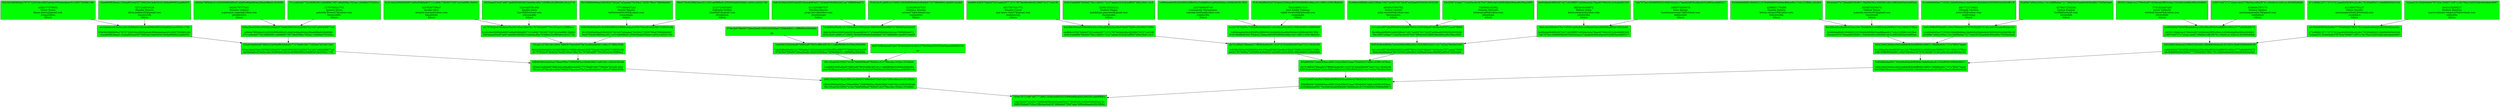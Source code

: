 digraph G{
graph [compound=true, labelloc="b"];
Nodo0[shape=record,fillcolor=green,style=filled,label="e4d68c43f267bfa6cf7d31ea8a2977157c7f076e3ebc6bc82288d7d1571a0190&#92;n&#92;n6517567431771&#92;nRosario Curiel&#92;nana-mara.vela37@gmail.com&#92;nwudonevigu&#92;nAdmin"];Nodo1[shape=record,fillcolor=green,style=filled,label="0c9c33afa8f67b64bf278a1c4b65172c27adafa333e3b2dff59749b23b8114c3&#92;n&#92;n3258135532212&#92;nTeodoro Pagan&#92;nguadalupe.gonzales@gmail.com&#92;nbacegizoba&#92;nAdmin"];Nodo2[shape=record,fillcolor=green,style=filled,label="1c604eae6a56cfc92fd5c28fb90410cfdd60c5ca6fa5f444e14598cb63913f54&#92;n&#92;n2437499939748&#92;nConcepción Miramontes&#92;nramona.medina@yahoo.com&#92;njuqetaviba&#92;nAdmin"];Nodo3[shape=record,fillcolor=green,style=filled,label="918106df8e830d783ab4225bbac8f55856f8982e88a1e0119851c5061ffeb50c&#92;n&#92;n7654288817219&#92;nJosé Emilio Ocampo&#92;nrafael.lovato49@hotmail.com&#92;nyagejiqahe&#92;nAdmin"];Nodo4[shape=record,fillcolor=green,style=filled,label="fcc46ba44f8bfb1e4b328bdc7c927a44f37b572b3f7ed3bae9555020c30352fd&#92;n&#92;n6934547953762&#92;nArturo Castillo&#92;njulia.correa95@yahoo.com&#92;nberozuquxu&#92;nAdmin"];Nodo5[shape=record,fillcolor=green,style=filled,label="54c2f587e3dae77c3a35ecdc367fc973f60c0a5266f928be084ecf6c59ea3965&#92;n&#92;n7369949182582&#92;nYolanda Mercado&#92;nlolamojica90@yahoo.com&#92;njakakinaje&#92;nAdmin"];Nodo6[shape=record,fillcolor=green,style=filled,label="be90ddebfc8f0d287eb72403f9f97cd5b6a3a3a78aa4070641812c0cdd4823d3&#92;n&#92;n9854648469672&#92;nRebeca Mata&#92;nberta.enrquez@yahoo.com&#92;njotufuyuhe&#92;nAdmin"];Nodo7[shape=record,fillcolor=green,style=filled,label="7afe787ba145066f592933f28343a2cc7daadd4959cd4bc8352d905ac9d85317&#92;n&#92;n1685373839478&#92;nSara Abrego&#92;ntimoteocarranza15@hotmail.com&#92;nhalabozele&#92;nAdmin"];Nodo8[shape=record,fillcolor=green,style=filled,label="0c04bbdefdd010b6bf221f156468d900440eedfdeee9c17e3c123f98c1a52fe4&#92;n&#92;n4298651779288&#92;nDaniela Batista&#92;nleticia.corona29@yahoo.com&#92;nfukuweveka&#92;nAdmin"];Nodo9[shape=record,fillcolor=green,style=filled,label="4fc44a4cf7e729eadf453b99113bb0fe392c4565b91461e39f2d405de3a095ae&#92;n&#92;n8358576539473&#92;nGabriel Reyna&#92;nmanuela.moreno01@gmail.com&#92;ntuxorimali&#92;nAdmin"];Nodo10[shape=record,fillcolor=green,style=filled,label="b1cd44e945ea71553b12bb40b8daa1da940943fa0ebb4250550453e5b93fb13f&#92;n&#92;n8917712739821&#92;nMicaela Carrera&#92;narturo30@yahoo.com&#92;nxadevuxaje&#92;nAdmin"];Nodo11[shape=record,fillcolor=green,style=filled,label="82d96e7af44c200a115c19df9beba731748d29255ae9d5d05ed8b2762f4a5ea6&#92;n&#92;n4278637254298&#92;nLeticia Espinal&#92;nluz08@hotmail.com&#92;nxecatefabi&#92;nAdmin"];Nodo12[shape=record,fillcolor=green,style=filled,label="d9352136ab1ec2790e5cd07cb5bfcab3ff55c0ee154348c44ef6a38fce5046b3&#92;n&#92;n7731325497283&#92;nJavier Gallardo&#92;nesteban.mesa04@yahoo.com&#92;nniviwehale&#92;nAdmin"];Nodo13[shape=record,fillcolor=green,style=filled,label="c2697c0d72727a2ee14e0270fa50a1efb2f97b1165e81e13261a13029d5df4de&#92;n&#92;n9198492787175&#92;nMónica Medina&#92;nmarianaquezada19@gmail.com&#92;nlolehabuci&#92;nAdmin"];Nodo14[shape=record,fillcolor=green,style=filled,label="471c80fd15f7170727d12aa4645b360cd2cfe179195e60b3116dd9bf465e0164&#92;n&#92;n4113885755137&#92;nGloria Murillo&#92;nmarianoperalta62@hotmail.com&#92;ncozetikaco&#92;nAdmin"];Nodo15[shape=record,fillcolor=green,style=filled,label="7a2aad10125eb94de07f57b3a7b06071097c15b7f0a2326520de3e0adebc6667&#92;n&#92;n5641418269227&#92;nTeodoro Ramírez&#92;nmarco-antonio.longoria34@hotmail.com&#92;nseziyibile&#92;nAdmin"];Nodo16[shape=record,fillcolor=green,style=filled,label="42feba78f0bdec51d3550009c880cf1c6a85e8faefd04a28bad4ffad418c608d&#92;n&#92;n9429179777262&#92;nRicardo Ulibarri&#92;nesperanza.zapata@yahoo.com&#92;npevedewaro&#92;nAdmin"];Nodo17[shape=record,fillcolor=green,style=filled,label="57c1a40cbd77b2289829613a9d86873f57d6ef59fac783aa11fc9d0e370345cc&#92;n&#92;n1175759321752&#92;nIgnacio Serna&#92;ngabriela.briseo27@yahoo.com&#92;nbasesufadu&#92;nAdmin"];Nodo18[shape=record,fillcolor=green,style=filled,label="05b3b03869f48a27670732b534cc0805a0adc956a4aabaec9143857509861c8c&#92;n&#92;n4365177376655&#92;nVíctor Ponce&#92;ndiana.alarcn@gmail.com&#92;nwugazukoxa&#92;nAdmin"];Nodo19[shape=record,fillcolor=green,style=filled,label="c5aed60f828eae11fcbad65cea53f739820e53efe5d3419e8a9900822ab8bf35&#92;n&#92;n7271248319126&#92;nRosalia Monroy&#92;nolivia.palomo82@gmail.com&#92;nhameyirofo&#92;nAdmin"];Nodo20[shape=record,fillcolor=green,style=filled,label="90105b00e60aa23fe59207b02a57e5aa4a076c50e272f2f07f8a4788fe8dddb7&#92;n&#92;n7771566947243&#92;nMartín Ramón&#92;ncarlosmontalvo05@yahoo.com&#92;nronacatagu&#92;nAdmin"];Nodo21[shape=record,fillcolor=green,style=filled,label="06c6705c9c5f8d34cc0211631ad08f9c812f56058ab654bbb1c405cc3d32c7d0&#92;n&#92;n2123735653995&#92;nGabriela Guillen&#92;nclaudia61@gmail.com&#92;nzituqayexe&#92;nAdmin"];Nodo22[shape=record,fillcolor=green,style=filled,label="b1d144e2500b0b6097ed9af5d6fa8937121d68c73826973587e2c0e98813b843&#92;n&#92;n3237636778647&#92;nJacobo Olivo&#92;nernesto.macas@yahoo.com&#92;nbapoliwexi&#92;nAdmin"];Nodo23[shape=record,fillcolor=green,style=filled,label="3455eaacf16c87a687ab6b9549049234de9ecd9a743088c2b2f8649419c22716&#92;n&#92;n5244465791499&#92;nAmalia Leiva&#92;nluis39@hotmail.com&#92;nwicuzacedo&#92;nAdmin"];Nodo24[shape=record,fillcolor=green,style=filled,label="6afc3a3f4e426003abd5f18ceedd83e017a54da058468e2bb1aa70f8889da872&#92;n&#92;n6115255867537&#92;nDorotea Rascón&#92;njorge.leyva@yahoo.com&#92;nwurecozugo&#92;nAdmin"];Nodo25[shape=record,fillcolor=green,style=filled,label="354524c91a6961e7c5f4515836df589e6d5d9ddb6735708668841ded001bedb9&#92;n&#92;n5239298267533&#92;nGustavo Arreola&#92;ncarmen73@hotmail.com&#92;nvapubofuri&#92;nAdmin"];Nodo26[shape=record,fillcolor=green,style=filled,label="bcfc99e5604e56586984c64c336aaf29d22bed6e53bb875fdf4c26349217e99c&#92;n&#92;ne4d68c43f267bfa6cf7d31ea8a2977157c7f076e3ebc6bc82288d7d1571a0190&#92;n0c9c33afa8f67b64bf278a1c4b65172c27adafa333e3b2dff59749b23b8114c3"];Nodo0 -> Nodo26;Nodo1 -> Nodo26;Nodo27[shape=record,fillcolor=green,style=filled,label="ee1b17b75b90a732f30f0c6c9ab3d11e5c0d1a5422b52199b56d68104f8f08d5&#92;n&#92;n1c604eae6a56cfc92fd5c28fb90410cfdd60c5ca6fa5f444e14598cb63913f54&#92;n918106df8e830d783ab4225bbac8f55856f8982e88a1e0119851c5061ffeb50c"];Nodo2 -> Nodo27;Nodo3 -> Nodo27;Nodo28[shape=record,fillcolor=green,style=filled,label="1d1ca0cd8f7d8af56949332ed687fb0415d354bbe874939e3a37f71aae079005&#92;n&#92;nfcc46ba44f8bfb1e4b328bdc7c927a44f37b572b3f7ed3bae9555020c30352fd&#92;n54c2f587e3dae77c3a35ecdc367fc973f60c0a5266f928be084ecf6c59ea3965"];Nodo4 -> Nodo28;Nodo5 -> Nodo28;Nodo29[shape=record,fillcolor=green,style=filled,label="9b6cefce89e8e479e7c05501ab6cfb41428ba8c5a4c0fd58f2aff5547d552e89&#92;n&#92;nbe90ddebfc8f0d287eb72403f9f97cd5b6a3a3a78aa4070641812c0cdd4823d3&#92;n7afe787ba145066f592933f28343a2cc7daadd4959cd4bc8352d905ac9d85317"];Nodo6 -> Nodo29;Nodo7 -> Nodo29;Nodo30[shape=record,fillcolor=green,style=filled,label="9cc59bad5e3ba98361ba124c7fb9d85631a00f53a4e2806027161160d157f9cb&#92;n&#92;n0c04bbdefdd010b6bf221f156468d900440eedfdeee9c17e3c123f98c1a52fe4&#92;n4fc44a4cf7e729eadf453b99113bb0fe392c4565b91461e39f2d405de3a095ae"];Nodo8 -> Nodo30;Nodo9 -> Nodo30;Nodo31[shape=record,fillcolor=green,style=filled,label="b48199ffef958afd01194d7694da51878781fd28b731461a50181adc902de153&#92;n&#92;nb1cd44e945ea71553b12bb40b8daa1da940943fa0ebb4250550453e5b93fb13f&#92;n82d96e7af44c200a115c19df9beba731748d29255ae9d5d05ed8b2762f4a5ea6"];Nodo10 -> Nodo31;Nodo11 -> Nodo31;Nodo32[shape=record,fillcolor=green,style=filled,label="ea68d0d0d7004f5ffcb8d84a2356c99e4f03b54d8f6501665c3777e6b68d0b75&#92;n&#92;nd9352136ab1ec2790e5cd07cb5bfcab3ff55c0ee154348c44ef6a38fce5046b3&#92;nc2697c0d72727a2ee14e0270fa50a1efb2f97b1165e81e13261a13029d5df4de"];Nodo12 -> Nodo32;Nodo13 -> Nodo32;Nodo33[shape=record,fillcolor=green,style=filled,label="efc3b8d95859426d6e777554fd3627f831791c3de0e4ded2f1dd25fc042ee2b2&#92;n&#92;n471c80fd15f7170727d12aa4645b360cd2cfe179195e60b3116dd9bf465e0164&#92;n7a2aad10125eb94de07f57b3a7b06071097c15b7f0a2326520de3e0adebc6667"];Nodo14 -> Nodo33;Nodo15 -> Nodo33;Nodo34[shape=record,fillcolor=green,style=filled,label="034a3fee635dc200560229dd29734df1f06039222d3947b216b7a6f4499877ad&#92;n&#92;n42feba78f0bdec51d3550009c880cf1c6a85e8faefd04a28bad4ffad418c608d&#92;n57c1a40cbd77b2289829613a9d86873f57d6ef59fac783aa11fc9d0e370345cc"];Nodo16 -> Nodo34;Nodo17 -> Nodo34;Nodo35[shape=record,fillcolor=green,style=filled,label="ee3da0a6ccf10a0e1afe19298a641bd1bc4f38b04f02c54e8f3d1be555d11730&#92;n&#92;n05b3b03869f48a27670732b534cc0805a0adc956a4aabaec9143857509861c8c&#92;nc5aed60f828eae11fcbad65cea53f739820e53efe5d3419e8a9900822ab8bf35"];Nodo18 -> Nodo35;Nodo19 -> Nodo35;Nodo36[shape=record,fillcolor=green,style=filled,label="5d93d9d846a65c3b26828f802c59f88cddead193b756ec81b625667239850c0b&#92;n&#92;n90105b00e60aa23fe59207b02a57e5aa4a076c50e272f2f07f8a4788fe8dddb7&#92;n06c6705c9c5f8d34cc0211631ad08f9c812f56058ab654bbb1c405cc3d32c7d0"];Nodo20 -> Nodo36;Nodo21 -> Nodo36;Nodo37[shape=record,fillcolor=green,style=filled,label="d1757b22c474b4b2a7ba30145ea7d6e7b1767b63a0877541f23a22c1f5ff0ac1&#92;n&#92;nb1d144e2500b0b6097ed9af5d6fa8937121d68c73826973587e2c0e98813b843&#92;n3455eaacf16c87a687ab6b9549049234de9ecd9a743088c2b2f8649419c22716"];Nodo22 -> Nodo37;Nodo23 -> Nodo37;Nodo38[shape=record,fillcolor=green,style=filled,label="7ebdb86a96e6b12c7694a8a21055ab2d186935b5f5bc8f6075786f493a02b435&#92;n&#92;n6afc3a3f4e426003abd5f18ceedd83e017a54da058468e2bb1aa70f8889da872&#92;n354524c91a6961e7c5f4515836df589e6d5d9ddb6735708668841ded001bedb9"];Nodo24 -> Nodo38;Nodo25 -> Nodo38;Nodo39[shape=record,fillcolor=green,style=filled,label="079e2bd789e00729ea2fae6c182d162926ae72f58e8db5112fff99f5a3064d6a&#92;n&#92;n39"];Nodo40[shape=record,fillcolor=green,style=filled,label="db7518f5d378bea6227fff49cbc8a29114107d743ed382697ba5722119c9229f&#92;n&#92;nbcfc99e5604e56586984c64c336aaf29d22bed6e53bb875fdf4c26349217e99c&#92;nee1b17b75b90a732f30f0c6c9ab3d11e5c0d1a5422b52199b56d68104f8f08d5"];Nodo26 -> Nodo40;Nodo27 -> Nodo40;Nodo41[shape=record,fillcolor=green,style=filled,label="83f53b4b4d6fefa7a2e43084c985a34210553993242211e17cf24a78e3bd1bd3&#92;n&#92;n1d1ca0cd8f7d8af56949332ed687fb0415d354bbe874939e3a37f71aae079005&#92;n9b6cefce89e8e479e7c05501ab6cfb41428ba8c5a4c0fd58f2aff5547d552e89"];Nodo28 -> Nodo41;Nodo29 -> Nodo41;Nodo42[shape=record,fillcolor=green,style=filled,label="3ef4226d2364ecc0d3cddb6083b46ff000c28831196d9b4041727e78f437dae0&#92;n&#92;n9cc59bad5e3ba98361ba124c7fb9d85631a00f53a4e2806027161160d157f9cb&#92;nb48199ffef958afd01194d7694da51878781fd28b731461a50181adc902de153"];Nodo30 -> Nodo42;Nodo31 -> Nodo42;Nodo43[shape=record,fillcolor=green,style=filled,label="3402b8024b4a3a22096332fe30b156bfd6e0edca0c301802c3be6208e9eb9438&#92;n&#92;nea68d0d0d7004f5ffcb8d84a2356c99e4f03b54d8f6501665c3777e6b68d0b75&#92;nefc3b8d95859426d6e777554fd3627f831791c3de0e4ded2f1dd25fc042ee2b2"];Nodo32 -> Nodo43;Nodo33 -> Nodo43;Nodo44[shape=record,fillcolor=green,style=filled,label="f33ab34a60eb878662e2a04bdfb3cbdc6277270a6616fc77d504e7bf1b912fe2&#92;n&#92;n034a3fee635dc200560229dd29734df1f06039222d3947b216b7a6f4499877ad&#92;nee3da0a6ccf10a0e1afe19298a641bd1bc4f38b04f02c54e8f3d1be555d11730"];Nodo34 -> Nodo44;Nodo35 -> Nodo44;Nodo45[shape=record,fillcolor=green,style=filled,label="7d1ad1c37061eb1c84476893b70ace2e079a7ac492ebb0d11d9cc374f90cf26b&#92;n&#92;n5d93d9d846a65c3b26828f802c59f88cddead193b756ec81b625667239850c0b&#92;nd1757b22c474b4b2a7ba30145ea7d6e7b1767b63a0877541f23a22c1f5ff0ac1"];Nodo36 -> Nodo45;Nodo37 -> Nodo45;Nodo46[shape=record,fillcolor=green,style=filled,label="1ea498235d5a9ad670882af97f955c9f9c4f519111a8bf80b6c5c93be264d384&#92;n&#92;n7ebdb86a96e6b12c7694a8a21055ab2d186935b5f5bc8f6075786f493a02b435&#92;n079e2bd789e00729ea2fae6c182d162926ae72f58e8db5112fff99f5a3064d6a"];Nodo38 -> Nodo46;Nodo39 -> Nodo46;Nodo47[shape=record,fillcolor=green,style=filled,label="eb4762ffa4a2a933a57854b43d3c5c2b319794584a3250029a04aead9686019e&#92;n&#92;n47"];Nodo48[shape=record,fillcolor=green,style=filled,label="80faf9bf0b72da9364acc69f123a243fe322aae785d0d247ab6c1d3891453bce&#92;n&#92;ndb7518f5d378bea6227fff49cbc8a29114107d743ed382697ba5722119c9229f&#92;n83f53b4b4d6fefa7a2e43084c985a34210553993242211e17cf24a78e3bd1bd3"];Nodo40 -> Nodo48;Nodo41 -> Nodo48;Nodo49[shape=record,fillcolor=green,style=filled,label="5280dfd4dad09170e448c84da94fb6b819a9d0adcc81555bf6f45309b8e88d7c&#92;n&#92;n3ef4226d2364ecc0d3cddb6083b46ff000c28831196d9b4041727e78f437dae0&#92;n3402b8024b4a3a22096332fe30b156bfd6e0edca0c301802c3be6208e9eb9438"];Nodo42 -> Nodo49;Nodo43 -> Nodo49;Nodo50[shape=record,fillcolor=green,style=filled,label="188482f402a043ea706ee099a7259f4fb85a10bd628bb7a4915b11d3b30363dd&#92;n&#92;nf33ab34a60eb878662e2a04bdfb3cbdc6277270a6616fc77d504e7bf1b912fe2&#92;n7d1ad1c37061eb1c84476893b70ace2e079a7ac492ebb0d11d9cc374f90cf26b"];Nodo44 -> Nodo50;Nodo45 -> Nodo50;Nodo51[shape=record,fillcolor=green,style=filled,label="00c10cae5423f3027e16e76ebf0d9ee87fb0b01c61f7f6ecdac1926a1253d94b&#92;n&#92;n1ea498235d5a9ad670882af97f955c9f9c4f519111a8bf80b6c5c93be264d384&#92;neb4762ffa4a2a933a57854b43d3c5c2b319794584a3250029a04aead9686019e"];Nodo46 -> Nodo51;Nodo47 -> Nodo51;Nodo52[shape=record,fillcolor=green,style=filled,label="1ae232e0f7b5af5e70b89a80f60a5d3cad09e437964f246154f3b450b634a12a&#92;n&#92;n80faf9bf0b72da9364acc69f123a243fe322aae785d0d247ab6c1d3891453bce&#92;n5280dfd4dad09170e448c84da94fb6b819a9d0adcc81555bf6f45309b8e88d7c"];Nodo48 -> Nodo52;Nodo49 -> Nodo52;Nodo53[shape=record,fillcolor=green,style=filled,label="26f025b6a637d2a15f9c2ee5e6337496e0e0730d7aba7d90ce8eae0cd525fb5e&#92;n&#92;n188482f402a043ea706ee099a7259f4fb85a10bd628bb7a4915b11d3b30363dd&#92;n00c10cae5423f3027e16e76ebf0d9ee87fb0b01c61f7f6ecdac1926a1253d94b"];Nodo50 -> Nodo53;Nodo51 -> Nodo53;Nodo54[shape=record,fillcolor=green,style=filled,label="703ec767218974977718fd11b58cb49d50520896e66bdbb5c093561a8b6f68cc&#92;n&#92;n1ae232e0f7b5af5e70b89a80f60a5d3cad09e437964f246154f3b450b634a12a&#92;n26f025b6a637d2a15f9c2ee5e6337496e0e0730d7aba7d90ce8eae0cd525fb5e"];Nodo52 -> Nodo54;Nodo53 -> Nodo54;}